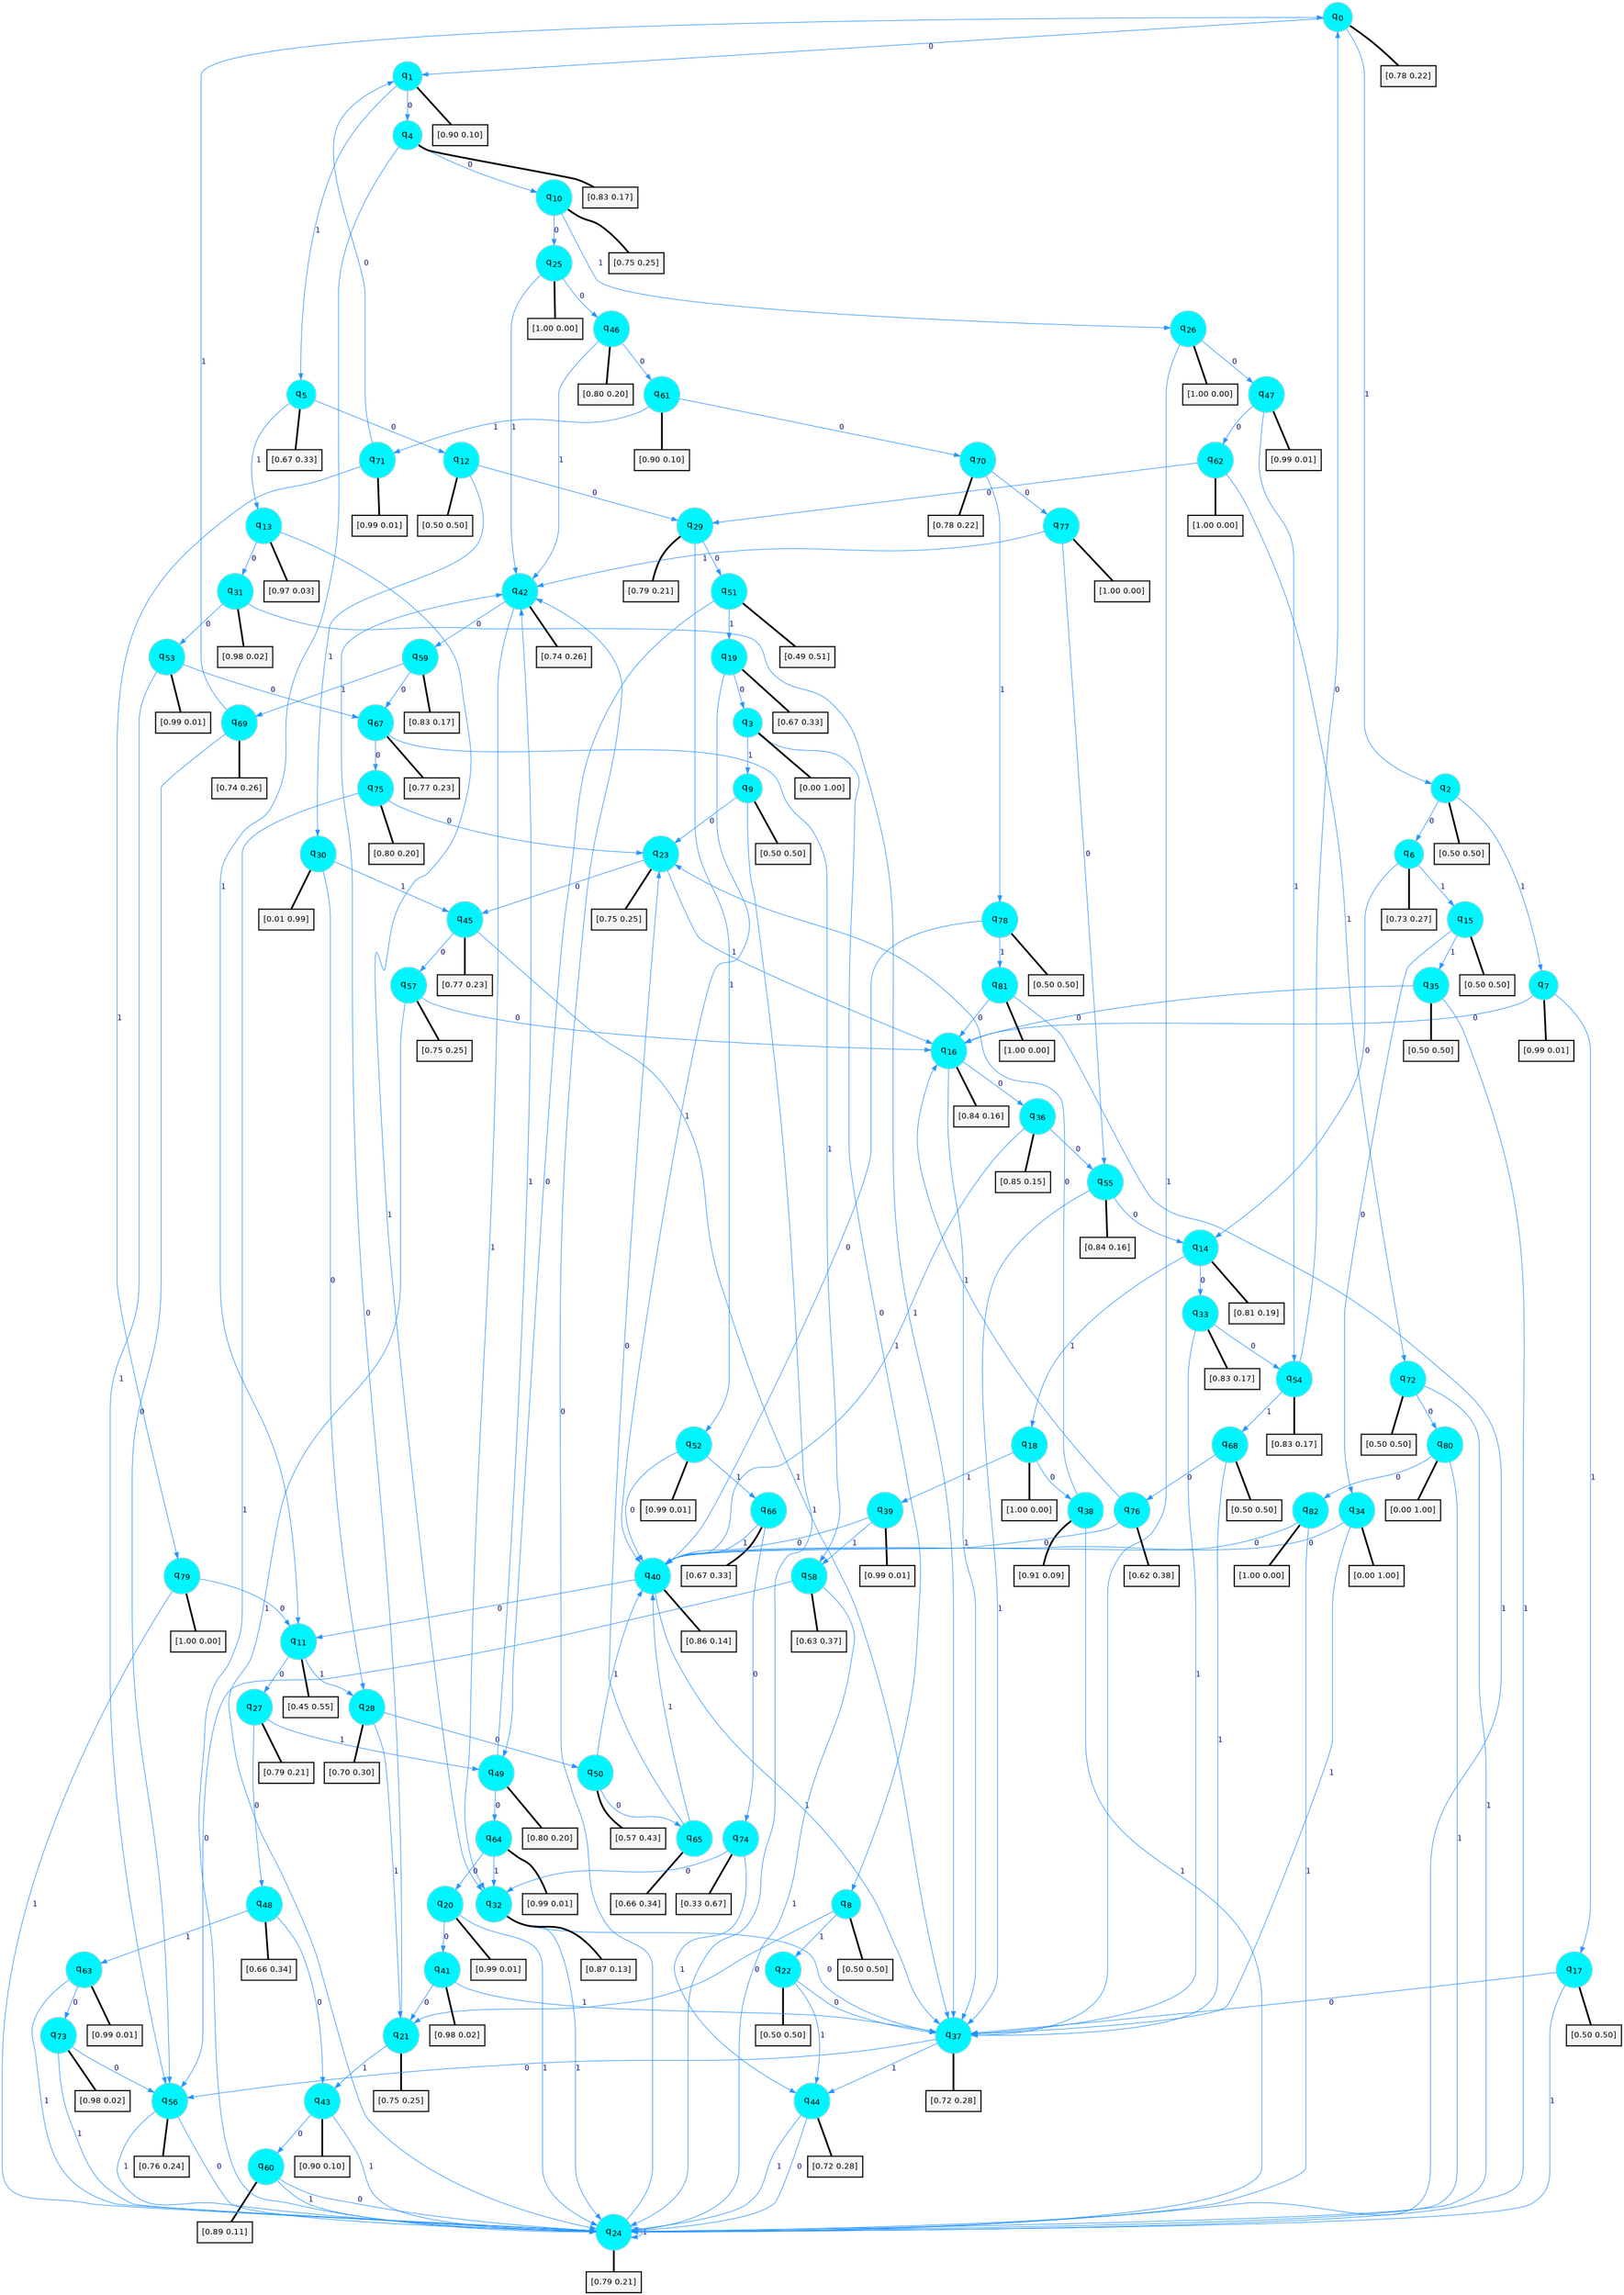 digraph G {
graph [
bgcolor=transparent, dpi=300, rankdir=TD, size="40,25"];
node [
color=gray, fillcolor=turquoise1, fontcolor=black, fontname=Helvetica, fontsize=16, fontweight=bold, shape=circle, style=filled];
edge [
arrowsize=1, color=dodgerblue1, fontcolor=midnightblue, fontname=courier, fontweight=bold, penwidth=1, style=solid, weight=20];
0[label=<q<SUB>0</SUB>>];
1[label=<q<SUB>1</SUB>>];
2[label=<q<SUB>2</SUB>>];
3[label=<q<SUB>3</SUB>>];
4[label=<q<SUB>4</SUB>>];
5[label=<q<SUB>5</SUB>>];
6[label=<q<SUB>6</SUB>>];
7[label=<q<SUB>7</SUB>>];
8[label=<q<SUB>8</SUB>>];
9[label=<q<SUB>9</SUB>>];
10[label=<q<SUB>10</SUB>>];
11[label=<q<SUB>11</SUB>>];
12[label=<q<SUB>12</SUB>>];
13[label=<q<SUB>13</SUB>>];
14[label=<q<SUB>14</SUB>>];
15[label=<q<SUB>15</SUB>>];
16[label=<q<SUB>16</SUB>>];
17[label=<q<SUB>17</SUB>>];
18[label=<q<SUB>18</SUB>>];
19[label=<q<SUB>19</SUB>>];
20[label=<q<SUB>20</SUB>>];
21[label=<q<SUB>21</SUB>>];
22[label=<q<SUB>22</SUB>>];
23[label=<q<SUB>23</SUB>>];
24[label=<q<SUB>24</SUB>>];
25[label=<q<SUB>25</SUB>>];
26[label=<q<SUB>26</SUB>>];
27[label=<q<SUB>27</SUB>>];
28[label=<q<SUB>28</SUB>>];
29[label=<q<SUB>29</SUB>>];
30[label=<q<SUB>30</SUB>>];
31[label=<q<SUB>31</SUB>>];
32[label=<q<SUB>32</SUB>>];
33[label=<q<SUB>33</SUB>>];
34[label=<q<SUB>34</SUB>>];
35[label=<q<SUB>35</SUB>>];
36[label=<q<SUB>36</SUB>>];
37[label=<q<SUB>37</SUB>>];
38[label=<q<SUB>38</SUB>>];
39[label=<q<SUB>39</SUB>>];
40[label=<q<SUB>40</SUB>>];
41[label=<q<SUB>41</SUB>>];
42[label=<q<SUB>42</SUB>>];
43[label=<q<SUB>43</SUB>>];
44[label=<q<SUB>44</SUB>>];
45[label=<q<SUB>45</SUB>>];
46[label=<q<SUB>46</SUB>>];
47[label=<q<SUB>47</SUB>>];
48[label=<q<SUB>48</SUB>>];
49[label=<q<SUB>49</SUB>>];
50[label=<q<SUB>50</SUB>>];
51[label=<q<SUB>51</SUB>>];
52[label=<q<SUB>52</SUB>>];
53[label=<q<SUB>53</SUB>>];
54[label=<q<SUB>54</SUB>>];
55[label=<q<SUB>55</SUB>>];
56[label=<q<SUB>56</SUB>>];
57[label=<q<SUB>57</SUB>>];
58[label=<q<SUB>58</SUB>>];
59[label=<q<SUB>59</SUB>>];
60[label=<q<SUB>60</SUB>>];
61[label=<q<SUB>61</SUB>>];
62[label=<q<SUB>62</SUB>>];
63[label=<q<SUB>63</SUB>>];
64[label=<q<SUB>64</SUB>>];
65[label=<q<SUB>65</SUB>>];
66[label=<q<SUB>66</SUB>>];
67[label=<q<SUB>67</SUB>>];
68[label=<q<SUB>68</SUB>>];
69[label=<q<SUB>69</SUB>>];
70[label=<q<SUB>70</SUB>>];
71[label=<q<SUB>71</SUB>>];
72[label=<q<SUB>72</SUB>>];
73[label=<q<SUB>73</SUB>>];
74[label=<q<SUB>74</SUB>>];
75[label=<q<SUB>75</SUB>>];
76[label=<q<SUB>76</SUB>>];
77[label=<q<SUB>77</SUB>>];
78[label=<q<SUB>78</SUB>>];
79[label=<q<SUB>79</SUB>>];
80[label=<q<SUB>80</SUB>>];
81[label=<q<SUB>81</SUB>>];
82[label=<q<SUB>82</SUB>>];
83[label="[0.78 0.22]", shape=box,fontcolor=black, fontname=Helvetica, fontsize=14, penwidth=2, fillcolor=whitesmoke,color=black];
84[label="[0.90 0.10]", shape=box,fontcolor=black, fontname=Helvetica, fontsize=14, penwidth=2, fillcolor=whitesmoke,color=black];
85[label="[0.50 0.50]", shape=box,fontcolor=black, fontname=Helvetica, fontsize=14, penwidth=2, fillcolor=whitesmoke,color=black];
86[label="[0.00 1.00]", shape=box,fontcolor=black, fontname=Helvetica, fontsize=14, penwidth=2, fillcolor=whitesmoke,color=black];
87[label="[0.83 0.17]", shape=box,fontcolor=black, fontname=Helvetica, fontsize=14, penwidth=2, fillcolor=whitesmoke,color=black];
88[label="[0.67 0.33]", shape=box,fontcolor=black, fontname=Helvetica, fontsize=14, penwidth=2, fillcolor=whitesmoke,color=black];
89[label="[0.73 0.27]", shape=box,fontcolor=black, fontname=Helvetica, fontsize=14, penwidth=2, fillcolor=whitesmoke,color=black];
90[label="[0.99 0.01]", shape=box,fontcolor=black, fontname=Helvetica, fontsize=14, penwidth=2, fillcolor=whitesmoke,color=black];
91[label="[0.50 0.50]", shape=box,fontcolor=black, fontname=Helvetica, fontsize=14, penwidth=2, fillcolor=whitesmoke,color=black];
92[label="[0.50 0.50]", shape=box,fontcolor=black, fontname=Helvetica, fontsize=14, penwidth=2, fillcolor=whitesmoke,color=black];
93[label="[0.75 0.25]", shape=box,fontcolor=black, fontname=Helvetica, fontsize=14, penwidth=2, fillcolor=whitesmoke,color=black];
94[label="[0.45 0.55]", shape=box,fontcolor=black, fontname=Helvetica, fontsize=14, penwidth=2, fillcolor=whitesmoke,color=black];
95[label="[0.50 0.50]", shape=box,fontcolor=black, fontname=Helvetica, fontsize=14, penwidth=2, fillcolor=whitesmoke,color=black];
96[label="[0.97 0.03]", shape=box,fontcolor=black, fontname=Helvetica, fontsize=14, penwidth=2, fillcolor=whitesmoke,color=black];
97[label="[0.81 0.19]", shape=box,fontcolor=black, fontname=Helvetica, fontsize=14, penwidth=2, fillcolor=whitesmoke,color=black];
98[label="[0.50 0.50]", shape=box,fontcolor=black, fontname=Helvetica, fontsize=14, penwidth=2, fillcolor=whitesmoke,color=black];
99[label="[0.84 0.16]", shape=box,fontcolor=black, fontname=Helvetica, fontsize=14, penwidth=2, fillcolor=whitesmoke,color=black];
100[label="[0.50 0.50]", shape=box,fontcolor=black, fontname=Helvetica, fontsize=14, penwidth=2, fillcolor=whitesmoke,color=black];
101[label="[1.00 0.00]", shape=box,fontcolor=black, fontname=Helvetica, fontsize=14, penwidth=2, fillcolor=whitesmoke,color=black];
102[label="[0.67 0.33]", shape=box,fontcolor=black, fontname=Helvetica, fontsize=14, penwidth=2, fillcolor=whitesmoke,color=black];
103[label="[0.99 0.01]", shape=box,fontcolor=black, fontname=Helvetica, fontsize=14, penwidth=2, fillcolor=whitesmoke,color=black];
104[label="[0.75 0.25]", shape=box,fontcolor=black, fontname=Helvetica, fontsize=14, penwidth=2, fillcolor=whitesmoke,color=black];
105[label="[0.50 0.50]", shape=box,fontcolor=black, fontname=Helvetica, fontsize=14, penwidth=2, fillcolor=whitesmoke,color=black];
106[label="[0.75 0.25]", shape=box,fontcolor=black, fontname=Helvetica, fontsize=14, penwidth=2, fillcolor=whitesmoke,color=black];
107[label="[0.79 0.21]", shape=box,fontcolor=black, fontname=Helvetica, fontsize=14, penwidth=2, fillcolor=whitesmoke,color=black];
108[label="[1.00 0.00]", shape=box,fontcolor=black, fontname=Helvetica, fontsize=14, penwidth=2, fillcolor=whitesmoke,color=black];
109[label="[1.00 0.00]", shape=box,fontcolor=black, fontname=Helvetica, fontsize=14, penwidth=2, fillcolor=whitesmoke,color=black];
110[label="[0.79 0.21]", shape=box,fontcolor=black, fontname=Helvetica, fontsize=14, penwidth=2, fillcolor=whitesmoke,color=black];
111[label="[0.70 0.30]", shape=box,fontcolor=black, fontname=Helvetica, fontsize=14, penwidth=2, fillcolor=whitesmoke,color=black];
112[label="[0.79 0.21]", shape=box,fontcolor=black, fontname=Helvetica, fontsize=14, penwidth=2, fillcolor=whitesmoke,color=black];
113[label="[0.01 0.99]", shape=box,fontcolor=black, fontname=Helvetica, fontsize=14, penwidth=2, fillcolor=whitesmoke,color=black];
114[label="[0.98 0.02]", shape=box,fontcolor=black, fontname=Helvetica, fontsize=14, penwidth=2, fillcolor=whitesmoke,color=black];
115[label="[0.87 0.13]", shape=box,fontcolor=black, fontname=Helvetica, fontsize=14, penwidth=2, fillcolor=whitesmoke,color=black];
116[label="[0.83 0.17]", shape=box,fontcolor=black, fontname=Helvetica, fontsize=14, penwidth=2, fillcolor=whitesmoke,color=black];
117[label="[0.00 1.00]", shape=box,fontcolor=black, fontname=Helvetica, fontsize=14, penwidth=2, fillcolor=whitesmoke,color=black];
118[label="[0.50 0.50]", shape=box,fontcolor=black, fontname=Helvetica, fontsize=14, penwidth=2, fillcolor=whitesmoke,color=black];
119[label="[0.85 0.15]", shape=box,fontcolor=black, fontname=Helvetica, fontsize=14, penwidth=2, fillcolor=whitesmoke,color=black];
120[label="[0.72 0.28]", shape=box,fontcolor=black, fontname=Helvetica, fontsize=14, penwidth=2, fillcolor=whitesmoke,color=black];
121[label="[0.91 0.09]", shape=box,fontcolor=black, fontname=Helvetica, fontsize=14, penwidth=2, fillcolor=whitesmoke,color=black];
122[label="[0.99 0.01]", shape=box,fontcolor=black, fontname=Helvetica, fontsize=14, penwidth=2, fillcolor=whitesmoke,color=black];
123[label="[0.86 0.14]", shape=box,fontcolor=black, fontname=Helvetica, fontsize=14, penwidth=2, fillcolor=whitesmoke,color=black];
124[label="[0.98 0.02]", shape=box,fontcolor=black, fontname=Helvetica, fontsize=14, penwidth=2, fillcolor=whitesmoke,color=black];
125[label="[0.74 0.26]", shape=box,fontcolor=black, fontname=Helvetica, fontsize=14, penwidth=2, fillcolor=whitesmoke,color=black];
126[label="[0.90 0.10]", shape=box,fontcolor=black, fontname=Helvetica, fontsize=14, penwidth=2, fillcolor=whitesmoke,color=black];
127[label="[0.72 0.28]", shape=box,fontcolor=black, fontname=Helvetica, fontsize=14, penwidth=2, fillcolor=whitesmoke,color=black];
128[label="[0.77 0.23]", shape=box,fontcolor=black, fontname=Helvetica, fontsize=14, penwidth=2, fillcolor=whitesmoke,color=black];
129[label="[0.80 0.20]", shape=box,fontcolor=black, fontname=Helvetica, fontsize=14, penwidth=2, fillcolor=whitesmoke,color=black];
130[label="[0.99 0.01]", shape=box,fontcolor=black, fontname=Helvetica, fontsize=14, penwidth=2, fillcolor=whitesmoke,color=black];
131[label="[0.66 0.34]", shape=box,fontcolor=black, fontname=Helvetica, fontsize=14, penwidth=2, fillcolor=whitesmoke,color=black];
132[label="[0.80 0.20]", shape=box,fontcolor=black, fontname=Helvetica, fontsize=14, penwidth=2, fillcolor=whitesmoke,color=black];
133[label="[0.57 0.43]", shape=box,fontcolor=black, fontname=Helvetica, fontsize=14, penwidth=2, fillcolor=whitesmoke,color=black];
134[label="[0.49 0.51]", shape=box,fontcolor=black, fontname=Helvetica, fontsize=14, penwidth=2, fillcolor=whitesmoke,color=black];
135[label="[0.99 0.01]", shape=box,fontcolor=black, fontname=Helvetica, fontsize=14, penwidth=2, fillcolor=whitesmoke,color=black];
136[label="[0.99 0.01]", shape=box,fontcolor=black, fontname=Helvetica, fontsize=14, penwidth=2, fillcolor=whitesmoke,color=black];
137[label="[0.83 0.17]", shape=box,fontcolor=black, fontname=Helvetica, fontsize=14, penwidth=2, fillcolor=whitesmoke,color=black];
138[label="[0.84 0.16]", shape=box,fontcolor=black, fontname=Helvetica, fontsize=14, penwidth=2, fillcolor=whitesmoke,color=black];
139[label="[0.76 0.24]", shape=box,fontcolor=black, fontname=Helvetica, fontsize=14, penwidth=2, fillcolor=whitesmoke,color=black];
140[label="[0.75 0.25]", shape=box,fontcolor=black, fontname=Helvetica, fontsize=14, penwidth=2, fillcolor=whitesmoke,color=black];
141[label="[0.63 0.37]", shape=box,fontcolor=black, fontname=Helvetica, fontsize=14, penwidth=2, fillcolor=whitesmoke,color=black];
142[label="[0.83 0.17]", shape=box,fontcolor=black, fontname=Helvetica, fontsize=14, penwidth=2, fillcolor=whitesmoke,color=black];
143[label="[0.89 0.11]", shape=box,fontcolor=black, fontname=Helvetica, fontsize=14, penwidth=2, fillcolor=whitesmoke,color=black];
144[label="[0.90 0.10]", shape=box,fontcolor=black, fontname=Helvetica, fontsize=14, penwidth=2, fillcolor=whitesmoke,color=black];
145[label="[1.00 0.00]", shape=box,fontcolor=black, fontname=Helvetica, fontsize=14, penwidth=2, fillcolor=whitesmoke,color=black];
146[label="[0.99 0.01]", shape=box,fontcolor=black, fontname=Helvetica, fontsize=14, penwidth=2, fillcolor=whitesmoke,color=black];
147[label="[0.99 0.01]", shape=box,fontcolor=black, fontname=Helvetica, fontsize=14, penwidth=2, fillcolor=whitesmoke,color=black];
148[label="[0.66 0.34]", shape=box,fontcolor=black, fontname=Helvetica, fontsize=14, penwidth=2, fillcolor=whitesmoke,color=black];
149[label="[0.67 0.33]", shape=box,fontcolor=black, fontname=Helvetica, fontsize=14, penwidth=2, fillcolor=whitesmoke,color=black];
150[label="[0.77 0.23]", shape=box,fontcolor=black, fontname=Helvetica, fontsize=14, penwidth=2, fillcolor=whitesmoke,color=black];
151[label="[0.50 0.50]", shape=box,fontcolor=black, fontname=Helvetica, fontsize=14, penwidth=2, fillcolor=whitesmoke,color=black];
152[label="[0.74 0.26]", shape=box,fontcolor=black, fontname=Helvetica, fontsize=14, penwidth=2, fillcolor=whitesmoke,color=black];
153[label="[0.78 0.22]", shape=box,fontcolor=black, fontname=Helvetica, fontsize=14, penwidth=2, fillcolor=whitesmoke,color=black];
154[label="[0.99 0.01]", shape=box,fontcolor=black, fontname=Helvetica, fontsize=14, penwidth=2, fillcolor=whitesmoke,color=black];
155[label="[0.50 0.50]", shape=box,fontcolor=black, fontname=Helvetica, fontsize=14, penwidth=2, fillcolor=whitesmoke,color=black];
156[label="[0.98 0.02]", shape=box,fontcolor=black, fontname=Helvetica, fontsize=14, penwidth=2, fillcolor=whitesmoke,color=black];
157[label="[0.33 0.67]", shape=box,fontcolor=black, fontname=Helvetica, fontsize=14, penwidth=2, fillcolor=whitesmoke,color=black];
158[label="[0.80 0.20]", shape=box,fontcolor=black, fontname=Helvetica, fontsize=14, penwidth=2, fillcolor=whitesmoke,color=black];
159[label="[0.62 0.38]", shape=box,fontcolor=black, fontname=Helvetica, fontsize=14, penwidth=2, fillcolor=whitesmoke,color=black];
160[label="[1.00 0.00]", shape=box,fontcolor=black, fontname=Helvetica, fontsize=14, penwidth=2, fillcolor=whitesmoke,color=black];
161[label="[0.50 0.50]", shape=box,fontcolor=black, fontname=Helvetica, fontsize=14, penwidth=2, fillcolor=whitesmoke,color=black];
162[label="[1.00 0.00]", shape=box,fontcolor=black, fontname=Helvetica, fontsize=14, penwidth=2, fillcolor=whitesmoke,color=black];
163[label="[0.00 1.00]", shape=box,fontcolor=black, fontname=Helvetica, fontsize=14, penwidth=2, fillcolor=whitesmoke,color=black];
164[label="[1.00 0.00]", shape=box,fontcolor=black, fontname=Helvetica, fontsize=14, penwidth=2, fillcolor=whitesmoke,color=black];
165[label="[1.00 0.00]", shape=box,fontcolor=black, fontname=Helvetica, fontsize=14, penwidth=2, fillcolor=whitesmoke,color=black];
0->1 [label=0];
0->2 [label=1];
0->83 [arrowhead=none, penwidth=3,color=black];
1->4 [label=0];
1->5 [label=1];
1->84 [arrowhead=none, penwidth=3,color=black];
2->6 [label=0];
2->7 [label=1];
2->85 [arrowhead=none, penwidth=3,color=black];
3->8 [label=0];
3->9 [label=1];
3->86 [arrowhead=none, penwidth=3,color=black];
4->10 [label=0];
4->11 [label=1];
4->87 [arrowhead=none, penwidth=3,color=black];
5->12 [label=0];
5->13 [label=1];
5->88 [arrowhead=none, penwidth=3,color=black];
6->14 [label=0];
6->15 [label=1];
6->89 [arrowhead=none, penwidth=3,color=black];
7->16 [label=0];
7->17 [label=1];
7->90 [arrowhead=none, penwidth=3,color=black];
8->21 [label=0];
8->22 [label=1];
8->91 [arrowhead=none, penwidth=3,color=black];
9->23 [label=0];
9->24 [label=1];
9->92 [arrowhead=none, penwidth=3,color=black];
10->25 [label=0];
10->26 [label=1];
10->93 [arrowhead=none, penwidth=3,color=black];
11->27 [label=0];
11->28 [label=1];
11->94 [arrowhead=none, penwidth=3,color=black];
12->29 [label=0];
12->30 [label=1];
12->95 [arrowhead=none, penwidth=3,color=black];
13->31 [label=0];
13->32 [label=1];
13->96 [arrowhead=none, penwidth=3,color=black];
14->33 [label=0];
14->18 [label=1];
14->97 [arrowhead=none, penwidth=3,color=black];
15->34 [label=0];
15->35 [label=1];
15->98 [arrowhead=none, penwidth=3,color=black];
16->36 [label=0];
16->37 [label=1];
16->99 [arrowhead=none, penwidth=3,color=black];
17->37 [label=0];
17->24 [label=1];
17->100 [arrowhead=none, penwidth=3,color=black];
18->38 [label=0];
18->39 [label=1];
18->101 [arrowhead=none, penwidth=3,color=black];
19->3 [label=0];
19->40 [label=1];
19->102 [arrowhead=none, penwidth=3,color=black];
20->41 [label=0];
20->24 [label=1];
20->103 [arrowhead=none, penwidth=3,color=black];
21->42 [label=0];
21->43 [label=1];
21->104 [arrowhead=none, penwidth=3,color=black];
22->37 [label=0];
22->44 [label=1];
22->105 [arrowhead=none, penwidth=3,color=black];
23->45 [label=0];
23->16 [label=1];
23->106 [arrowhead=none, penwidth=3,color=black];
24->42 [label=0];
24->24 [label=1];
24->107 [arrowhead=none, penwidth=3,color=black];
25->46 [label=0];
25->42 [label=1];
25->108 [arrowhead=none, penwidth=3,color=black];
26->47 [label=0];
26->37 [label=1];
26->109 [arrowhead=none, penwidth=3,color=black];
27->48 [label=0];
27->49 [label=1];
27->110 [arrowhead=none, penwidth=3,color=black];
28->50 [label=0];
28->21 [label=1];
28->111 [arrowhead=none, penwidth=3,color=black];
29->51 [label=0];
29->52 [label=1];
29->112 [arrowhead=none, penwidth=3,color=black];
30->28 [label=0];
30->45 [label=1];
30->113 [arrowhead=none, penwidth=3,color=black];
31->53 [label=0];
31->37 [label=1];
31->114 [arrowhead=none, penwidth=3,color=black];
32->37 [label=0];
32->24 [label=1];
32->115 [arrowhead=none, penwidth=3,color=black];
33->54 [label=0];
33->37 [label=1];
33->116 [arrowhead=none, penwidth=3,color=black];
34->40 [label=0];
34->37 [label=1];
34->117 [arrowhead=none, penwidth=3,color=black];
35->16 [label=0];
35->24 [label=1];
35->118 [arrowhead=none, penwidth=3,color=black];
36->55 [label=0];
36->40 [label=1];
36->119 [arrowhead=none, penwidth=3,color=black];
37->56 [label=0];
37->44 [label=1];
37->120 [arrowhead=none, penwidth=3,color=black];
38->23 [label=0];
38->24 [label=1];
38->121 [arrowhead=none, penwidth=3,color=black];
39->40 [label=0];
39->58 [label=1];
39->122 [arrowhead=none, penwidth=3,color=black];
40->11 [label=0];
40->37 [label=1];
40->123 [arrowhead=none, penwidth=3,color=black];
41->21 [label=0];
41->37 [label=1];
41->124 [arrowhead=none, penwidth=3,color=black];
42->59 [label=0];
42->32 [label=1];
42->125 [arrowhead=none, penwidth=3,color=black];
43->60 [label=0];
43->24 [label=1];
43->126 [arrowhead=none, penwidth=3,color=black];
44->24 [label=0];
44->24 [label=1];
44->127 [arrowhead=none, penwidth=3,color=black];
45->57 [label=0];
45->37 [label=1];
45->128 [arrowhead=none, penwidth=3,color=black];
46->61 [label=0];
46->42 [label=1];
46->129 [arrowhead=none, penwidth=3,color=black];
47->62 [label=0];
47->54 [label=1];
47->130 [arrowhead=none, penwidth=3,color=black];
48->43 [label=0];
48->63 [label=1];
48->131 [arrowhead=none, penwidth=3,color=black];
49->64 [label=0];
49->42 [label=1];
49->132 [arrowhead=none, penwidth=3,color=black];
50->65 [label=0];
50->40 [label=1];
50->133 [arrowhead=none, penwidth=3,color=black];
51->49 [label=0];
51->19 [label=1];
51->134 [arrowhead=none, penwidth=3,color=black];
52->40 [label=0];
52->66 [label=1];
52->135 [arrowhead=none, penwidth=3,color=black];
53->67 [label=0];
53->56 [label=1];
53->136 [arrowhead=none, penwidth=3,color=black];
54->0 [label=0];
54->68 [label=1];
54->137 [arrowhead=none, penwidth=3,color=black];
55->14 [label=0];
55->37 [label=1];
55->138 [arrowhead=none, penwidth=3,color=black];
56->24 [label=0];
56->24 [label=1];
56->139 [arrowhead=none, penwidth=3,color=black];
57->16 [label=0];
57->24 [label=1];
57->140 [arrowhead=none, penwidth=3,color=black];
58->56 [label=0];
58->24 [label=1];
58->141 [arrowhead=none, penwidth=3,color=black];
59->67 [label=0];
59->69 [label=1];
59->142 [arrowhead=none, penwidth=3,color=black];
60->24 [label=0];
60->24 [label=1];
60->143 [arrowhead=none, penwidth=3,color=black];
61->70 [label=0];
61->71 [label=1];
61->144 [arrowhead=none, penwidth=3,color=black];
62->29 [label=0];
62->72 [label=1];
62->145 [arrowhead=none, penwidth=3,color=black];
63->73 [label=0];
63->24 [label=1];
63->146 [arrowhead=none, penwidth=3,color=black];
64->20 [label=0];
64->32 [label=1];
64->147 [arrowhead=none, penwidth=3,color=black];
65->23 [label=0];
65->40 [label=1];
65->148 [arrowhead=none, penwidth=3,color=black];
66->74 [label=0];
66->40 [label=1];
66->149 [arrowhead=none, penwidth=3,color=black];
67->75 [label=0];
67->58 [label=1];
67->150 [arrowhead=none, penwidth=3,color=black];
68->76 [label=0];
68->37 [label=1];
68->151 [arrowhead=none, penwidth=3,color=black];
69->56 [label=0];
69->0 [label=1];
69->152 [arrowhead=none, penwidth=3,color=black];
70->77 [label=0];
70->78 [label=1];
70->153 [arrowhead=none, penwidth=3,color=black];
71->1 [label=0];
71->79 [label=1];
71->154 [arrowhead=none, penwidth=3,color=black];
72->80 [label=0];
72->24 [label=1];
72->155 [arrowhead=none, penwidth=3,color=black];
73->56 [label=0];
73->24 [label=1];
73->156 [arrowhead=none, penwidth=3,color=black];
74->32 [label=0];
74->44 [label=1];
74->157 [arrowhead=none, penwidth=3,color=black];
75->23 [label=0];
75->24 [label=1];
75->158 [arrowhead=none, penwidth=3,color=black];
76->40 [label=0];
76->16 [label=1];
76->159 [arrowhead=none, penwidth=3,color=black];
77->55 [label=0];
77->42 [label=1];
77->160 [arrowhead=none, penwidth=3,color=black];
78->40 [label=0];
78->81 [label=1];
78->161 [arrowhead=none, penwidth=3,color=black];
79->11 [label=0];
79->24 [label=1];
79->162 [arrowhead=none, penwidth=3,color=black];
80->82 [label=0];
80->24 [label=1];
80->163 [arrowhead=none, penwidth=3,color=black];
81->16 [label=0];
81->24 [label=1];
81->164 [arrowhead=none, penwidth=3,color=black];
82->40 [label=0];
82->24 [label=1];
82->165 [arrowhead=none, penwidth=3,color=black];
}
